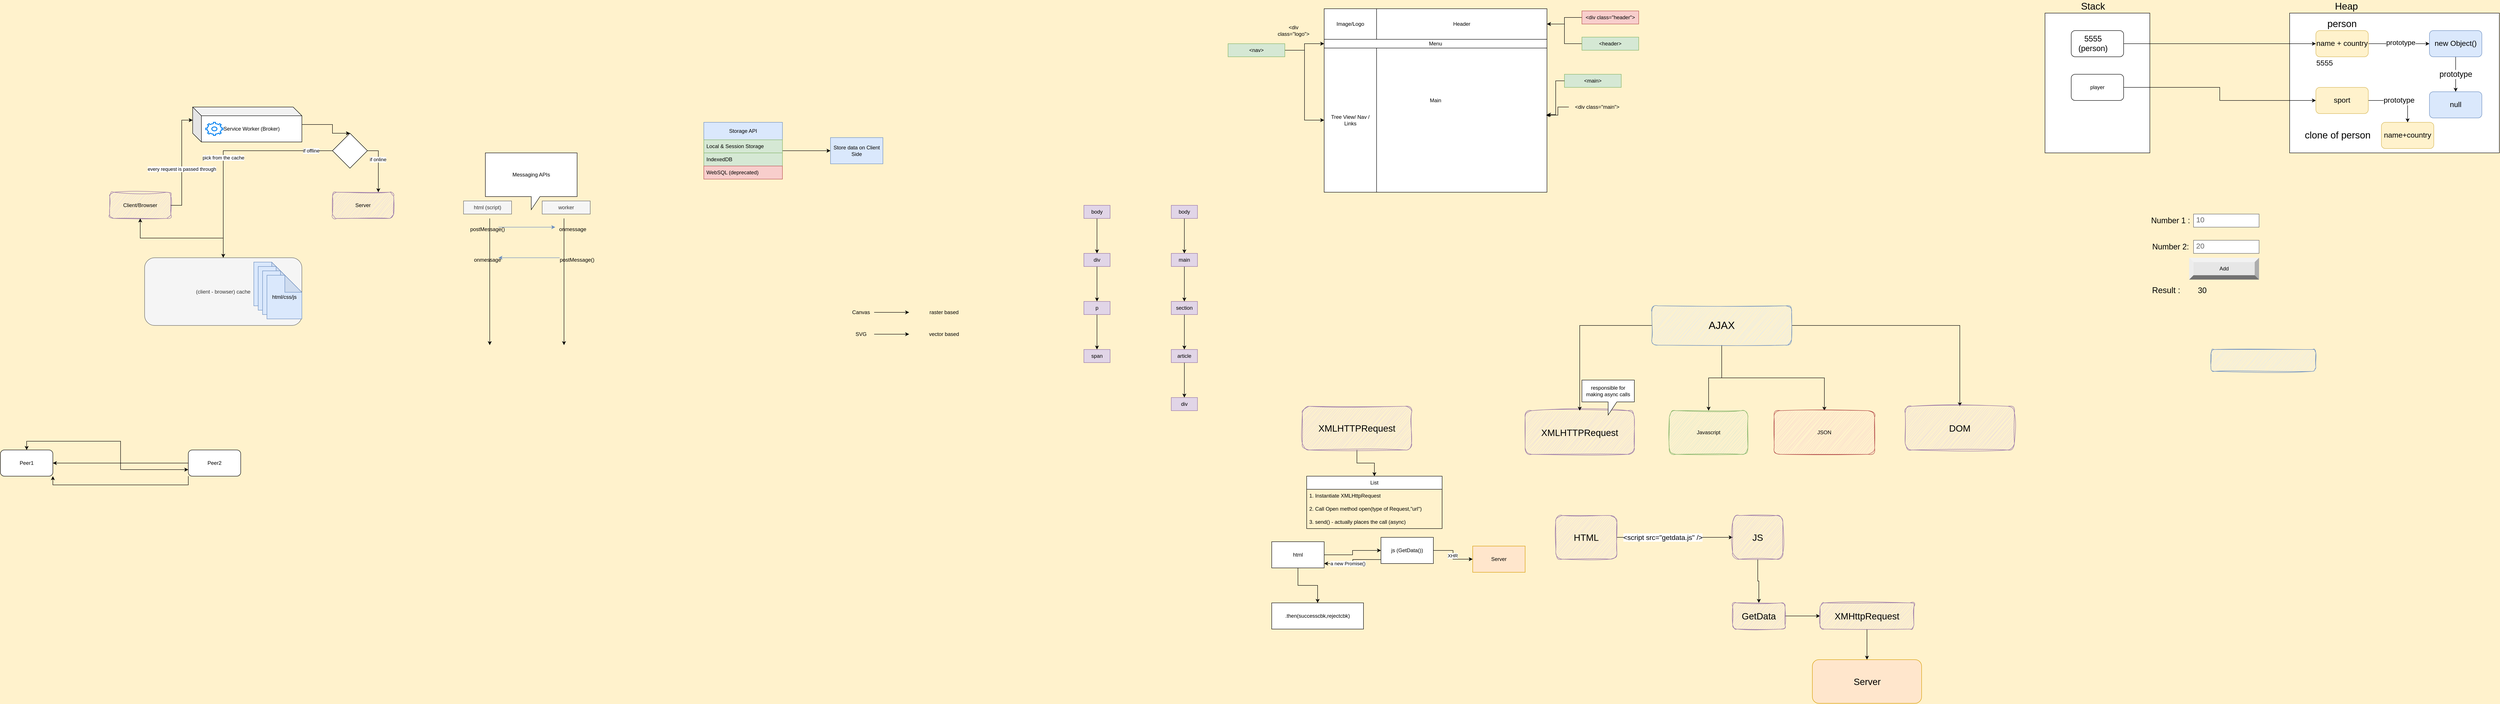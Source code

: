 <mxfile version="22.1.21" type="device">
  <diagram name="Page-1" id="FT2DKe5T_E51LZx3Picg">
    <mxGraphModel dx="5511" dy="515" grid="1" gridSize="10" guides="1" tooltips="1" connect="1" arrows="1" fold="1" page="0" pageScale="1" pageWidth="827" pageHeight="1169" background="#FFF2CC" math="0" shadow="0">
      <root>
        <mxCell id="0" />
        <mxCell id="1" parent="0" />
        <mxCell id="geG-HRbFNi2AKa4cicpo-1" value="" style="rounded=0;whiteSpace=wrap;html=1;" parent="1" vertex="1">
          <mxGeometry x="140" y="150" width="240" height="320" as="geometry" />
        </mxCell>
        <mxCell id="geG-HRbFNi2AKa4cicpo-2" value="Stack" style="text;html=1;strokeColor=none;fillColor=none;align=center;verticalAlign=middle;whiteSpace=wrap;rounded=0;fontSize=22;" parent="1" vertex="1">
          <mxGeometry x="220" y="120" width="60" height="30" as="geometry" />
        </mxCell>
        <mxCell id="geG-HRbFNi2AKa4cicpo-3" value="" style="rounded=0;whiteSpace=wrap;html=1;" parent="1" vertex="1">
          <mxGeometry x="700" y="150" width="480" height="320" as="geometry" />
        </mxCell>
        <mxCell id="geG-HRbFNi2AKa4cicpo-5" value="Heap" style="text;html=1;strokeColor=none;fillColor=none;align=center;verticalAlign=middle;whiteSpace=wrap;rounded=0;fontSize=22;" parent="1" vertex="1">
          <mxGeometry x="800" y="120" width="60" height="30" as="geometry" />
        </mxCell>
        <mxCell id="geG-HRbFNi2AKa4cicpo-8" value="" style="edgeStyle=orthogonalEdgeStyle;rounded=0;orthogonalLoop=1;jettySize=auto;html=1;" parent="1" source="geG-HRbFNi2AKa4cicpo-6" target="geG-HRbFNi2AKa4cicpo-7" edge="1">
          <mxGeometry relative="1" as="geometry" />
        </mxCell>
        <mxCell id="geG-HRbFNi2AKa4cicpo-6" value="" style="rounded=1;whiteSpace=wrap;html=1;" parent="1" vertex="1">
          <mxGeometry x="200" y="190" width="120" height="60" as="geometry" />
        </mxCell>
        <mxCell id="geG-HRbFNi2AKa4cicpo-14" value="" style="edgeStyle=orthogonalEdgeStyle;rounded=0;orthogonalLoop=1;jettySize=auto;html=1;" parent="1" source="geG-HRbFNi2AKa4cicpo-7" target="geG-HRbFNi2AKa4cicpo-13" edge="1">
          <mxGeometry relative="1" as="geometry" />
        </mxCell>
        <mxCell id="geG-HRbFNi2AKa4cicpo-15" value="prototype" style="edgeLabel;html=1;align=center;verticalAlign=middle;resizable=0;points=[];fontSize=16;" parent="geG-HRbFNi2AKa4cicpo-14" vertex="1" connectable="0">
          <mxGeometry x="0.06" y="3" relative="1" as="geometry">
            <mxPoint as="offset" />
          </mxGeometry>
        </mxCell>
        <mxCell id="geG-HRbFNi2AKa4cicpo-7" value="name + country" style="whiteSpace=wrap;html=1;rounded=1;fontSize=17;fillColor=#fff2cc;strokeColor=#d6b656;" parent="1" vertex="1">
          <mxGeometry x="760" y="190" width="120" height="60" as="geometry" />
        </mxCell>
        <mxCell id="geG-HRbFNi2AKa4cicpo-9" value="5555" style="text;html=1;strokeColor=none;fillColor=none;align=center;verticalAlign=middle;whiteSpace=wrap;rounded=0;fontSize=17;" parent="1" vertex="1">
          <mxGeometry x="750" y="250" width="60" height="30" as="geometry" />
        </mxCell>
        <mxCell id="geG-HRbFNi2AKa4cicpo-10" value="5555 (person)" style="text;html=1;strokeColor=none;fillColor=none;align=center;verticalAlign=middle;whiteSpace=wrap;rounded=0;fontSize=18;" parent="1" vertex="1">
          <mxGeometry x="220" y="205" width="60" height="30" as="geometry" />
        </mxCell>
        <mxCell id="geG-HRbFNi2AKa4cicpo-17" value="prototype" style="edgeStyle=orthogonalEdgeStyle;rounded=0;orthogonalLoop=1;jettySize=auto;html=1;fontSize=18;" parent="1" source="geG-HRbFNi2AKa4cicpo-13" target="geG-HRbFNi2AKa4cicpo-16" edge="1">
          <mxGeometry relative="1" as="geometry" />
        </mxCell>
        <mxCell id="geG-HRbFNi2AKa4cicpo-13" value="new Object()" style="whiteSpace=wrap;html=1;rounded=1;fontSize=17;fillColor=#dae8fc;strokeColor=#6c8ebf;" parent="1" vertex="1">
          <mxGeometry x="1020" y="190" width="120" height="60" as="geometry" />
        </mxCell>
        <mxCell id="geG-HRbFNi2AKa4cicpo-16" value="null" style="whiteSpace=wrap;html=1;fontSize=17;fillColor=#dae8fc;strokeColor=#6c8ebf;rounded=1;" parent="1" vertex="1">
          <mxGeometry x="1020" y="330" width="120" height="60" as="geometry" />
        </mxCell>
        <mxCell id="geG-HRbFNi2AKa4cicpo-22" style="edgeStyle=orthogonalEdgeStyle;rounded=0;orthogonalLoop=1;jettySize=auto;html=1;entryX=0;entryY=0.5;entryDx=0;entryDy=0;" parent="1" source="geG-HRbFNi2AKa4cicpo-18" target="geG-HRbFNi2AKa4cicpo-19" edge="1">
          <mxGeometry relative="1" as="geometry" />
        </mxCell>
        <mxCell id="geG-HRbFNi2AKa4cicpo-18" value="player" style="rounded=1;whiteSpace=wrap;html=1;" parent="1" vertex="1">
          <mxGeometry x="200" y="290" width="120" height="60" as="geometry" />
        </mxCell>
        <mxCell id="geG-HRbFNi2AKa4cicpo-24" value="" style="edgeStyle=orthogonalEdgeStyle;rounded=0;orthogonalLoop=1;jettySize=auto;html=1;" parent="1" source="geG-HRbFNi2AKa4cicpo-19" target="geG-HRbFNi2AKa4cicpo-23" edge="1">
          <mxGeometry relative="1" as="geometry" />
        </mxCell>
        <mxCell id="geG-HRbFNi2AKa4cicpo-25" value="prototype" style="edgeLabel;html=1;align=center;verticalAlign=middle;resizable=0;points=[];fontSize=17;" parent="geG-HRbFNi2AKa4cicpo-24" vertex="1" connectable="0">
          <mxGeometry x="-0.486" relative="1" as="geometry">
            <mxPoint x="34" as="offset" />
          </mxGeometry>
        </mxCell>
        <mxCell id="geG-HRbFNi2AKa4cicpo-19" value="sport" style="whiteSpace=wrap;html=1;rounded=1;fontSize=17;fillColor=#fff2cc;strokeColor=#d6b656;" parent="1" vertex="1">
          <mxGeometry x="760" y="320" width="120" height="60" as="geometry" />
        </mxCell>
        <mxCell id="geG-HRbFNi2AKa4cicpo-23" value="name+country" style="whiteSpace=wrap;html=1;rounded=1;fontSize=17;fillColor=#fff2cc;strokeColor=#d6b656;" parent="1" vertex="1">
          <mxGeometry x="910" y="400" width="120" height="60" as="geometry" />
        </mxCell>
        <mxCell id="geG-HRbFNi2AKa4cicpo-26" value="person" style="text;html=1;strokeColor=none;fillColor=none;align=center;verticalAlign=middle;whiteSpace=wrap;rounded=0;fontSize=22;" parent="1" vertex="1">
          <mxGeometry x="790" y="160" width="60" height="30" as="geometry" />
        </mxCell>
        <mxCell id="geG-HRbFNi2AKa4cicpo-27" value="clone of person" style="text;html=1;strokeColor=none;fillColor=none;align=center;verticalAlign=middle;whiteSpace=wrap;rounded=0;fontSize=22;" parent="1" vertex="1">
          <mxGeometry x="720" y="415" width="180" height="30" as="geometry" />
        </mxCell>
        <mxCell id="geG-HRbFNi2AKa4cicpo-28" value="10" style="strokeWidth=1;shadow=0;dashed=0;align=center;html=1;shape=mxgraph.mockup.text.textBox;fontColor=#666666;align=left;fontSize=17;spacingLeft=4;spacingTop=-3;whiteSpace=wrap;strokeColor=#666666;mainText=" parent="1" vertex="1">
          <mxGeometry x="480" y="610" width="150" height="30" as="geometry" />
        </mxCell>
        <mxCell id="geG-HRbFNi2AKa4cicpo-29" value="Number 1 :&amp;nbsp;" style="text;html=1;strokeColor=none;fillColor=none;align=center;verticalAlign=middle;whiteSpace=wrap;rounded=0;fontSize=18;" parent="1" vertex="1">
          <mxGeometry x="380" y="610" width="100" height="30" as="geometry" />
        </mxCell>
        <mxCell id="geG-HRbFNi2AKa4cicpo-30" value="20" style="strokeWidth=1;shadow=0;dashed=0;align=center;html=1;shape=mxgraph.mockup.text.textBox;fontColor=#666666;align=left;fontSize=17;spacingLeft=4;spacingTop=-3;whiteSpace=wrap;strokeColor=#666666;mainText=" parent="1" vertex="1">
          <mxGeometry x="480" y="670" width="150" height="30" as="geometry" />
        </mxCell>
        <mxCell id="geG-HRbFNi2AKa4cicpo-31" value="Number 2:&amp;nbsp;" style="text;html=1;strokeColor=none;fillColor=none;align=center;verticalAlign=middle;whiteSpace=wrap;rounded=0;fontSize=18;" parent="1" vertex="1">
          <mxGeometry x="380" y="670" width="100" height="30" as="geometry" />
        </mxCell>
        <mxCell id="geG-HRbFNi2AKa4cicpo-32" value="Result :&amp;nbsp;" style="text;html=1;strokeColor=none;fillColor=none;align=center;verticalAlign=middle;whiteSpace=wrap;rounded=0;fontSize=19;" parent="1" vertex="1">
          <mxGeometry x="360" y="770" width="120" height="30" as="geometry" />
        </mxCell>
        <mxCell id="geG-HRbFNi2AKa4cicpo-33" value="Add" style="labelPosition=center;verticalLabelPosition=middle;align=center;html=1;shape=mxgraph.basic.shaded_button;dx=10;fillColor=#E6E6E6;strokeColor=none;whiteSpace=wrap;" parent="1" vertex="1">
          <mxGeometry x="470" y="710" width="160" height="50" as="geometry" />
        </mxCell>
        <mxCell id="geG-HRbFNi2AKa4cicpo-34" value="30" style="text;html=1;strokeColor=none;fillColor=none;align=center;verticalAlign=middle;whiteSpace=wrap;rounded=0;fontSize=18;" parent="1" vertex="1">
          <mxGeometry x="470" y="770" width="60" height="30" as="geometry" />
        </mxCell>
        <mxCell id="eKVK3JCVfYValQsUJ80_-1" value="" style="rounded=1;whiteSpace=wrap;html=1;fillColor=#dae8fc;strokeColor=#6c8ebf;sketch=1;curveFitting=1;jiggle=2;" parent="1" vertex="1">
          <mxGeometry x="520" y="920" width="240" height="50" as="geometry" />
        </mxCell>
        <mxCell id="eKVK3JCVfYValQsUJ80_-2" value="XMLHTTPRequest" style="rounded=1;whiteSpace=wrap;html=1;fillColor=#e1d5e7;strokeColor=#9673a6;sketch=1;curveFitting=1;jiggle=2;fontSize=21;" parent="1" vertex="1">
          <mxGeometry x="-1050" y="1060" width="250" height="100" as="geometry" />
        </mxCell>
        <mxCell id="eKVK3JCVfYValQsUJ80_-7" style="edgeStyle=orthogonalEdgeStyle;rounded=0;orthogonalLoop=1;jettySize=auto;html=1;entryX=0.5;entryY=0;entryDx=0;entryDy=0;" parent="1" source="eKVK3JCVfYValQsUJ80_-3" target="eKVK3JCVfYValQsUJ80_-2" edge="1">
          <mxGeometry relative="1" as="geometry" />
        </mxCell>
        <mxCell id="eKVK3JCVfYValQsUJ80_-9" style="edgeStyle=orthogonalEdgeStyle;rounded=0;orthogonalLoop=1;jettySize=auto;html=1;" parent="1" source="eKVK3JCVfYValQsUJ80_-3" target="eKVK3JCVfYValQsUJ80_-4" edge="1">
          <mxGeometry relative="1" as="geometry" />
        </mxCell>
        <mxCell id="eKVK3JCVfYValQsUJ80_-10" style="edgeStyle=orthogonalEdgeStyle;rounded=0;orthogonalLoop=1;jettySize=auto;html=1;" parent="1" source="eKVK3JCVfYValQsUJ80_-3" target="eKVK3JCVfYValQsUJ80_-5" edge="1">
          <mxGeometry relative="1" as="geometry" />
        </mxCell>
        <mxCell id="eKVK3JCVfYValQsUJ80_-12" style="edgeStyle=orthogonalEdgeStyle;rounded=0;orthogonalLoop=1;jettySize=auto;html=1;entryX=0.5;entryY=0;entryDx=0;entryDy=0;" parent="1" source="eKVK3JCVfYValQsUJ80_-3" target="eKVK3JCVfYValQsUJ80_-11" edge="1">
          <mxGeometry relative="1" as="geometry" />
        </mxCell>
        <mxCell id="eKVK3JCVfYValQsUJ80_-3" value="AJAX" style="rounded=1;whiteSpace=wrap;html=1;fillColor=#dae8fc;strokeColor=#6c8ebf;sketch=1;curveFitting=1;jiggle=2;fontSize=24;" parent="1" vertex="1">
          <mxGeometry x="-760" y="820" width="320" height="90" as="geometry" />
        </mxCell>
        <mxCell id="eKVK3JCVfYValQsUJ80_-4" value="Javascript" style="rounded=1;whiteSpace=wrap;html=1;fillColor=#d5e8d4;strokeColor=#82b366;sketch=1;curveFitting=1;jiggle=2;" parent="1" vertex="1">
          <mxGeometry x="-720" y="1060" width="180" height="100" as="geometry" />
        </mxCell>
        <mxCell id="eKVK3JCVfYValQsUJ80_-5" value="JSON" style="rounded=1;whiteSpace=wrap;html=1;fillColor=#f8cecc;strokeColor=#b85450;sketch=1;curveFitting=1;jiggle=2;" parent="1" vertex="1">
          <mxGeometry x="-480" y="1060" width="230" height="100" as="geometry" />
        </mxCell>
        <mxCell id="eKVK3JCVfYValQsUJ80_-8" value="responsible for making async calls" style="shape=callout;whiteSpace=wrap;html=1;perimeter=calloutPerimeter;" parent="1" vertex="1">
          <mxGeometry x="-920" y="990" width="120" height="80" as="geometry" />
        </mxCell>
        <mxCell id="eKVK3JCVfYValQsUJ80_-11" value="DOM" style="rounded=1;whiteSpace=wrap;html=1;fillColor=#e1d5e7;strokeColor=#9673a6;sketch=1;curveFitting=1;jiggle=2;fontSize=21;" parent="1" vertex="1">
          <mxGeometry x="-180" y="1050" width="250" height="100" as="geometry" />
        </mxCell>
        <mxCell id="eKVK3JCVfYValQsUJ80_-21" style="edgeStyle=orthogonalEdgeStyle;rounded=0;orthogonalLoop=1;jettySize=auto;html=1;" parent="1" source="eKVK3JCVfYValQsUJ80_-13" target="eKVK3JCVfYValQsUJ80_-14" edge="1">
          <mxGeometry relative="1" as="geometry" />
        </mxCell>
        <mxCell id="eKVK3JCVfYValQsUJ80_-22" value="&amp;lt;script src=&quot;getdata.js&quot; /&amp;gt;" style="edgeLabel;html=1;align=center;verticalAlign=middle;resizable=0;points=[];fontSize=16;" parent="eKVK3JCVfYValQsUJ80_-21" vertex="1" connectable="0">
          <mxGeometry x="-0.21" relative="1" as="geometry">
            <mxPoint as="offset" />
          </mxGeometry>
        </mxCell>
        <mxCell id="eKVK3JCVfYValQsUJ80_-13" value="HTML" style="rounded=1;whiteSpace=wrap;html=1;fillColor=#e1d5e7;strokeColor=#9673a6;sketch=1;curveFitting=1;jiggle=2;fontSize=21;" parent="1" vertex="1">
          <mxGeometry x="-980" y="1300" width="140" height="100" as="geometry" />
        </mxCell>
        <mxCell id="eKVK3JCVfYValQsUJ80_-16" value="" style="edgeStyle=orthogonalEdgeStyle;rounded=0;orthogonalLoop=1;jettySize=auto;html=1;" parent="1" source="eKVK3JCVfYValQsUJ80_-14" target="eKVK3JCVfYValQsUJ80_-15" edge="1">
          <mxGeometry relative="1" as="geometry" />
        </mxCell>
        <mxCell id="eKVK3JCVfYValQsUJ80_-14" value="JS" style="rounded=1;whiteSpace=wrap;html=1;fillColor=#e1d5e7;strokeColor=#9673a6;sketch=1;curveFitting=1;jiggle=2;fontSize=21;" parent="1" vertex="1">
          <mxGeometry x="-575" y="1300" width="115" height="100" as="geometry" />
        </mxCell>
        <mxCell id="eKVK3JCVfYValQsUJ80_-18" value="" style="edgeStyle=orthogonalEdgeStyle;rounded=0;orthogonalLoop=1;jettySize=auto;html=1;" parent="1" source="eKVK3JCVfYValQsUJ80_-15" target="eKVK3JCVfYValQsUJ80_-17" edge="1">
          <mxGeometry relative="1" as="geometry" />
        </mxCell>
        <mxCell id="eKVK3JCVfYValQsUJ80_-15" value="GetData" style="whiteSpace=wrap;html=1;fontSize=21;fillColor=#e1d5e7;strokeColor=#9673a6;rounded=1;sketch=1;curveFitting=1;jiggle=2;" parent="1" vertex="1">
          <mxGeometry x="-575" y="1500" width="120" height="60" as="geometry" />
        </mxCell>
        <mxCell id="eKVK3JCVfYValQsUJ80_-23" style="edgeStyle=orthogonalEdgeStyle;rounded=0;orthogonalLoop=1;jettySize=auto;html=1;entryX=0.5;entryY=0;entryDx=0;entryDy=0;" parent="1" source="eKVK3JCVfYValQsUJ80_-17" target="eKVK3JCVfYValQsUJ80_-19" edge="1">
          <mxGeometry relative="1" as="geometry" />
        </mxCell>
        <mxCell id="eKVK3JCVfYValQsUJ80_-17" value="XMHttpRequest" style="whiteSpace=wrap;html=1;fontSize=21;fillColor=#e1d5e7;strokeColor=#9673a6;rounded=1;sketch=1;curveFitting=1;jiggle=2;" parent="1" vertex="1">
          <mxGeometry x="-375" y="1500" width="215" height="60" as="geometry" />
        </mxCell>
        <mxCell id="eKVK3JCVfYValQsUJ80_-19" value="Server" style="rounded=1;whiteSpace=wrap;html=1;fillColor=#ffe6cc;strokeColor=#d79b00;fontSize=21;" parent="1" vertex="1">
          <mxGeometry x="-392.5" y="1630" width="250" height="100" as="geometry" />
        </mxCell>
        <mxCell id="eKVK3JCVfYValQsUJ80_-29" style="edgeStyle=orthogonalEdgeStyle;rounded=0;orthogonalLoop=1;jettySize=auto;html=1;entryX=0.5;entryY=0;entryDx=0;entryDy=0;" parent="1" source="eKVK3JCVfYValQsUJ80_-24" target="eKVK3JCVfYValQsUJ80_-25" edge="1">
          <mxGeometry relative="1" as="geometry" />
        </mxCell>
        <mxCell id="eKVK3JCVfYValQsUJ80_-24" value="XMLHTTPRequest" style="rounded=1;whiteSpace=wrap;html=1;fillColor=#e1d5e7;strokeColor=#9673a6;sketch=1;curveFitting=1;jiggle=2;fontSize=21;" parent="1" vertex="1">
          <mxGeometry x="-1560" y="1050" width="250" height="100" as="geometry" />
        </mxCell>
        <mxCell id="eKVK3JCVfYValQsUJ80_-25" value="List" style="swimlane;fontStyle=0;childLayout=stackLayout;horizontal=1;startSize=30;horizontalStack=0;resizeParent=1;resizeParentMax=0;resizeLast=0;collapsible=1;marginBottom=0;whiteSpace=wrap;html=1;" parent="1" vertex="1">
          <mxGeometry x="-1550" y="1210" width="310" height="120" as="geometry" />
        </mxCell>
        <mxCell id="eKVK3JCVfYValQsUJ80_-26" value="1. Instantiate XMLHttpRequest" style="text;strokeColor=none;fillColor=none;align=left;verticalAlign=middle;spacingLeft=4;spacingRight=4;overflow=hidden;points=[[0,0.5],[1,0.5]];portConstraint=eastwest;rotatable=0;whiteSpace=wrap;html=1;" parent="eKVK3JCVfYValQsUJ80_-25" vertex="1">
          <mxGeometry y="30" width="310" height="30" as="geometry" />
        </mxCell>
        <mxCell id="eKVK3JCVfYValQsUJ80_-27" value="2. Call Open method open(type of Request,&quot;url&quot;)" style="text;strokeColor=none;fillColor=none;align=left;verticalAlign=middle;spacingLeft=4;spacingRight=4;overflow=hidden;points=[[0,0.5],[1,0.5]];portConstraint=eastwest;rotatable=0;whiteSpace=wrap;html=1;" parent="eKVK3JCVfYValQsUJ80_-25" vertex="1">
          <mxGeometry y="60" width="310" height="30" as="geometry" />
        </mxCell>
        <mxCell id="eKVK3JCVfYValQsUJ80_-28" value="3. send() - actually places the call (async)" style="text;strokeColor=none;fillColor=none;align=left;verticalAlign=middle;spacingLeft=4;spacingRight=4;overflow=hidden;points=[[0,0.5],[1,0.5]];portConstraint=eastwest;rotatable=0;whiteSpace=wrap;html=1;" parent="eKVK3JCVfYValQsUJ80_-25" vertex="1">
          <mxGeometry y="90" width="310" height="30" as="geometry" />
        </mxCell>
        <mxCell id="eKVK3JCVfYValQsUJ80_-32" style="edgeStyle=orthogonalEdgeStyle;rounded=0;orthogonalLoop=1;jettySize=auto;html=1;" parent="1" source="eKVK3JCVfYValQsUJ80_-30" target="eKVK3JCVfYValQsUJ80_-31" edge="1">
          <mxGeometry relative="1" as="geometry" />
        </mxCell>
        <mxCell id="eKVK3JCVfYValQsUJ80_-36" value="" style="edgeStyle=orthogonalEdgeStyle;rounded=0;orthogonalLoop=1;jettySize=auto;html=1;" parent="1" source="eKVK3JCVfYValQsUJ80_-30" target="eKVK3JCVfYValQsUJ80_-35" edge="1">
          <mxGeometry relative="1" as="geometry" />
        </mxCell>
        <mxCell id="eKVK3JCVfYValQsUJ80_-30" value="html" style="rounded=0;whiteSpace=wrap;html=1;" parent="1" vertex="1">
          <mxGeometry x="-1630" y="1360" width="120" height="60" as="geometry" />
        </mxCell>
        <mxCell id="eKVK3JCVfYValQsUJ80_-33" style="edgeStyle=orthogonalEdgeStyle;rounded=0;orthogonalLoop=1;jettySize=auto;html=1;exitX=-0.001;exitY=0.847;exitDx=0;exitDy=0;exitPerimeter=0;" parent="1" source="eKVK3JCVfYValQsUJ80_-31" edge="1">
          <mxGeometry relative="1" as="geometry">
            <mxPoint x="-1430" y="1410" as="sourcePoint" />
            <mxPoint x="-1510" y="1410" as="targetPoint" />
          </mxGeometry>
        </mxCell>
        <mxCell id="eKVK3JCVfYValQsUJ80_-34" value="a new Promise()" style="edgeLabel;html=1;align=center;verticalAlign=middle;resizable=0;points=[];" parent="eKVK3JCVfYValQsUJ80_-33" vertex="1" connectable="0">
          <mxGeometry x="0.228" y="-1" relative="1" as="geometry">
            <mxPoint as="offset" />
          </mxGeometry>
        </mxCell>
        <mxCell id="eKVK3JCVfYValQsUJ80_-38" value="" style="edgeStyle=orthogonalEdgeStyle;rounded=0;orthogonalLoop=1;jettySize=auto;html=1;" parent="1" source="eKVK3JCVfYValQsUJ80_-31" target="eKVK3JCVfYValQsUJ80_-37" edge="1">
          <mxGeometry relative="1" as="geometry" />
        </mxCell>
        <mxCell id="eKVK3JCVfYValQsUJ80_-39" value="XHR" style="edgeLabel;html=1;align=center;verticalAlign=middle;resizable=0;points=[];" parent="eKVK3JCVfYValQsUJ80_-38" vertex="1" connectable="0">
          <mxGeometry x="0.034" y="-1" relative="1" as="geometry">
            <mxPoint as="offset" />
          </mxGeometry>
        </mxCell>
        <mxCell id="eKVK3JCVfYValQsUJ80_-31" value="js (GetData())" style="rounded=0;whiteSpace=wrap;html=1;" parent="1" vertex="1">
          <mxGeometry x="-1380" y="1350" width="120" height="60" as="geometry" />
        </mxCell>
        <mxCell id="eKVK3JCVfYValQsUJ80_-35" value=".then(successcbk,rejectcbk)" style="whiteSpace=wrap;html=1;rounded=0;" parent="1" vertex="1">
          <mxGeometry x="-1630" y="1500" width="210" height="60" as="geometry" />
        </mxCell>
        <mxCell id="eKVK3JCVfYValQsUJ80_-37" value="Server" style="whiteSpace=wrap;html=1;rounded=0;fillColor=#ffe6cc;strokeColor=#d79b00;" parent="1" vertex="1">
          <mxGeometry x="-1170" y="1370" width="120" height="60" as="geometry" />
        </mxCell>
        <mxCell id="Aswyc6FC6iQR8EicNcFj-1" value="Main" style="rounded=0;whiteSpace=wrap;html=1;" vertex="1" parent="1">
          <mxGeometry x="-1510" y="140" width="510" height="420" as="geometry" />
        </mxCell>
        <mxCell id="Aswyc6FC6iQR8EicNcFj-2" value="Image/Logo" style="rounded=0;whiteSpace=wrap;html=1;" vertex="1" parent="1">
          <mxGeometry x="-1510" y="140" width="120" height="70" as="geometry" />
        </mxCell>
        <mxCell id="Aswyc6FC6iQR8EicNcFj-3" value="Header" style="rounded=0;whiteSpace=wrap;html=1;" vertex="1" parent="1">
          <mxGeometry x="-1390" y="140" width="390" height="70" as="geometry" />
        </mxCell>
        <mxCell id="Aswyc6FC6iQR8EicNcFj-4" value="Menu" style="rounded=0;whiteSpace=wrap;html=1;" vertex="1" parent="1">
          <mxGeometry x="-1510" y="210" width="510" height="20" as="geometry" />
        </mxCell>
        <mxCell id="Aswyc6FC6iQR8EicNcFj-5" value="Tree View/ Nav / Links" style="rounded=0;whiteSpace=wrap;html=1;" vertex="1" parent="1">
          <mxGeometry x="-1510" y="230" width="120" height="330" as="geometry" />
        </mxCell>
        <mxCell id="Aswyc6FC6iQR8EicNcFj-6" value="&amp;lt;div class=&quot;logo&quot;&amp;gt;" style="text;html=1;strokeColor=none;fillColor=none;align=center;verticalAlign=middle;whiteSpace=wrap;rounded=0;" vertex="1" parent="1">
          <mxGeometry x="-1610" y="175" width="60" height="30" as="geometry" />
        </mxCell>
        <mxCell id="Aswyc6FC6iQR8EicNcFj-8" style="edgeStyle=orthogonalEdgeStyle;rounded=0;orthogonalLoop=1;jettySize=auto;html=1;entryX=1;entryY=0.5;entryDx=0;entryDy=0;" edge="1" parent="1" source="Aswyc6FC6iQR8EicNcFj-7" target="Aswyc6FC6iQR8EicNcFj-3">
          <mxGeometry relative="1" as="geometry" />
        </mxCell>
        <mxCell id="Aswyc6FC6iQR8EicNcFj-7" value="&amp;lt;div class=&quot;header&quot;&amp;gt;" style="text;html=1;strokeColor=#b85450;fillColor=#f8cecc;align=center;verticalAlign=middle;whiteSpace=wrap;rounded=0;" vertex="1" parent="1">
          <mxGeometry x="-920" y="145" width="130" height="30" as="geometry" />
        </mxCell>
        <mxCell id="Aswyc6FC6iQR8EicNcFj-9" value="&amp;lt;div class=&quot;main&quot;&amp;gt;" style="text;html=1;strokeColor=none;fillColor=none;align=center;verticalAlign=middle;whiteSpace=wrap;rounded=0;" vertex="1" parent="1">
          <mxGeometry x="-950" y="350" width="130" height="30" as="geometry" />
        </mxCell>
        <mxCell id="Aswyc6FC6iQR8EicNcFj-10" style="edgeStyle=orthogonalEdgeStyle;rounded=0;orthogonalLoop=1;jettySize=auto;html=1;entryX=0.996;entryY=0.58;entryDx=0;entryDy=0;entryPerimeter=0;" edge="1" parent="1" source="Aswyc6FC6iQR8EicNcFj-9" target="Aswyc6FC6iQR8EicNcFj-1">
          <mxGeometry relative="1" as="geometry" />
        </mxCell>
        <mxCell id="Aswyc6FC6iQR8EicNcFj-12" style="edgeStyle=orthogonalEdgeStyle;rounded=0;orthogonalLoop=1;jettySize=auto;html=1;entryX=1;entryY=0.5;entryDx=0;entryDy=0;" edge="1" parent="1" source="Aswyc6FC6iQR8EicNcFj-11" target="Aswyc6FC6iQR8EicNcFj-3">
          <mxGeometry relative="1" as="geometry" />
        </mxCell>
        <mxCell id="Aswyc6FC6iQR8EicNcFj-11" value="&amp;lt;header&amp;gt;" style="text;html=1;strokeColor=#82b366;fillColor=#d5e8d4;align=center;verticalAlign=middle;whiteSpace=wrap;rounded=0;" vertex="1" parent="1">
          <mxGeometry x="-920" y="205" width="130" height="30" as="geometry" />
        </mxCell>
        <mxCell id="Aswyc6FC6iQR8EicNcFj-13" value="&amp;lt;main&amp;gt;" style="text;html=1;strokeColor=#82b366;fillColor=#d5e8d4;align=center;verticalAlign=middle;whiteSpace=wrap;rounded=0;" vertex="1" parent="1">
          <mxGeometry x="-960" y="290" width="130" height="30" as="geometry" />
        </mxCell>
        <mxCell id="Aswyc6FC6iQR8EicNcFj-14" style="edgeStyle=orthogonalEdgeStyle;rounded=0;orthogonalLoop=1;jettySize=auto;html=1;entryX=1;entryY=0.577;entryDx=0;entryDy=0;entryPerimeter=0;" edge="1" parent="1" source="Aswyc6FC6iQR8EicNcFj-13" target="Aswyc6FC6iQR8EicNcFj-1">
          <mxGeometry relative="1" as="geometry" />
        </mxCell>
        <mxCell id="Aswyc6FC6iQR8EicNcFj-16" style="edgeStyle=orthogonalEdgeStyle;rounded=0;orthogonalLoop=1;jettySize=auto;html=1;entryX=0;entryY=0.5;entryDx=0;entryDy=0;" edge="1" parent="1" source="Aswyc6FC6iQR8EicNcFj-15" target="Aswyc6FC6iQR8EicNcFj-4">
          <mxGeometry relative="1" as="geometry" />
        </mxCell>
        <mxCell id="Aswyc6FC6iQR8EicNcFj-17" style="edgeStyle=orthogonalEdgeStyle;rounded=0;orthogonalLoop=1;jettySize=auto;html=1;" edge="1" parent="1" source="Aswyc6FC6iQR8EicNcFj-15" target="Aswyc6FC6iQR8EicNcFj-5">
          <mxGeometry relative="1" as="geometry" />
        </mxCell>
        <mxCell id="Aswyc6FC6iQR8EicNcFj-15" value="&amp;lt;nav&amp;gt;" style="text;html=1;strokeColor=#82b366;fillColor=#d5e8d4;align=center;verticalAlign=middle;whiteSpace=wrap;rounded=0;" vertex="1" parent="1">
          <mxGeometry x="-1730" y="220" width="130" height="30" as="geometry" />
        </mxCell>
        <mxCell id="Aswyc6FC6iQR8EicNcFj-20" value="" style="edgeStyle=orthogonalEdgeStyle;rounded=0;orthogonalLoop=1;jettySize=auto;html=1;" edge="1" parent="1" source="Aswyc6FC6iQR8EicNcFj-18" target="Aswyc6FC6iQR8EicNcFj-19">
          <mxGeometry relative="1" as="geometry" />
        </mxCell>
        <mxCell id="Aswyc6FC6iQR8EicNcFj-18" value="body" style="text;html=1;strokeColor=#9673a6;fillColor=#e1d5e7;align=center;verticalAlign=middle;whiteSpace=wrap;rounded=0;" vertex="1" parent="1">
          <mxGeometry x="-2060" y="590" width="60" height="30" as="geometry" />
        </mxCell>
        <mxCell id="Aswyc6FC6iQR8EicNcFj-24" value="" style="edgeStyle=orthogonalEdgeStyle;rounded=0;orthogonalLoop=1;jettySize=auto;html=1;" edge="1" parent="1" source="Aswyc6FC6iQR8EicNcFj-19" target="Aswyc6FC6iQR8EicNcFj-23">
          <mxGeometry relative="1" as="geometry" />
        </mxCell>
        <mxCell id="Aswyc6FC6iQR8EicNcFj-19" value="div" style="text;html=1;strokeColor=#9673a6;fillColor=#e1d5e7;align=center;verticalAlign=middle;whiteSpace=wrap;rounded=0;" vertex="1" parent="1">
          <mxGeometry x="-2060" y="700" width="60" height="30" as="geometry" />
        </mxCell>
        <mxCell id="Aswyc6FC6iQR8EicNcFj-26" value="" style="edgeStyle=orthogonalEdgeStyle;rounded=0;orthogonalLoop=1;jettySize=auto;html=1;" edge="1" parent="1" source="Aswyc6FC6iQR8EicNcFj-23" target="Aswyc6FC6iQR8EicNcFj-25">
          <mxGeometry relative="1" as="geometry" />
        </mxCell>
        <mxCell id="Aswyc6FC6iQR8EicNcFj-23" value="p" style="text;html=1;strokeColor=#9673a6;fillColor=#e1d5e7;align=center;verticalAlign=middle;whiteSpace=wrap;rounded=0;" vertex="1" parent="1">
          <mxGeometry x="-2060" y="810" width="60" height="30" as="geometry" />
        </mxCell>
        <mxCell id="Aswyc6FC6iQR8EicNcFj-25" value="span" style="text;html=1;strokeColor=#9673a6;fillColor=#e1d5e7;align=center;verticalAlign=middle;whiteSpace=wrap;rounded=0;" vertex="1" parent="1">
          <mxGeometry x="-2060" y="920" width="60" height="30" as="geometry" />
        </mxCell>
        <mxCell id="Aswyc6FC6iQR8EicNcFj-29" value="" style="edgeStyle=orthogonalEdgeStyle;rounded=0;orthogonalLoop=1;jettySize=auto;html=1;" edge="1" parent="1" source="Aswyc6FC6iQR8EicNcFj-27" target="Aswyc6FC6iQR8EicNcFj-28">
          <mxGeometry relative="1" as="geometry" />
        </mxCell>
        <mxCell id="Aswyc6FC6iQR8EicNcFj-27" value="body" style="text;html=1;strokeColor=#9673a6;fillColor=#e1d5e7;align=center;verticalAlign=middle;whiteSpace=wrap;rounded=0;" vertex="1" parent="1">
          <mxGeometry x="-1860" y="590" width="60" height="30" as="geometry" />
        </mxCell>
        <mxCell id="Aswyc6FC6iQR8EicNcFj-31" value="" style="edgeStyle=orthogonalEdgeStyle;rounded=0;orthogonalLoop=1;jettySize=auto;html=1;" edge="1" parent="1" source="Aswyc6FC6iQR8EicNcFj-28" target="Aswyc6FC6iQR8EicNcFj-30">
          <mxGeometry relative="1" as="geometry" />
        </mxCell>
        <mxCell id="Aswyc6FC6iQR8EicNcFj-28" value="main" style="text;html=1;strokeColor=#9673a6;fillColor=#e1d5e7;align=center;verticalAlign=middle;whiteSpace=wrap;rounded=0;" vertex="1" parent="1">
          <mxGeometry x="-1860" y="700" width="60" height="30" as="geometry" />
        </mxCell>
        <mxCell id="Aswyc6FC6iQR8EicNcFj-33" value="" style="edgeStyle=orthogonalEdgeStyle;rounded=0;orthogonalLoop=1;jettySize=auto;html=1;" edge="1" parent="1" source="Aswyc6FC6iQR8EicNcFj-30" target="Aswyc6FC6iQR8EicNcFj-32">
          <mxGeometry relative="1" as="geometry" />
        </mxCell>
        <mxCell id="Aswyc6FC6iQR8EicNcFj-30" value="section" style="text;html=1;strokeColor=#9673a6;fillColor=#e1d5e7;align=center;verticalAlign=middle;whiteSpace=wrap;rounded=0;" vertex="1" parent="1">
          <mxGeometry x="-1860" y="810" width="60" height="30" as="geometry" />
        </mxCell>
        <mxCell id="Aswyc6FC6iQR8EicNcFj-35" value="" style="edgeStyle=orthogonalEdgeStyle;rounded=0;orthogonalLoop=1;jettySize=auto;html=1;" edge="1" parent="1" source="Aswyc6FC6iQR8EicNcFj-32" target="Aswyc6FC6iQR8EicNcFj-34">
          <mxGeometry relative="1" as="geometry" />
        </mxCell>
        <mxCell id="Aswyc6FC6iQR8EicNcFj-32" value="article" style="text;html=1;strokeColor=#9673a6;fillColor=#e1d5e7;align=center;verticalAlign=middle;whiteSpace=wrap;rounded=0;" vertex="1" parent="1">
          <mxGeometry x="-1860" y="920" width="60" height="30" as="geometry" />
        </mxCell>
        <mxCell id="Aswyc6FC6iQR8EicNcFj-34" value="div" style="text;html=1;strokeColor=#9673a6;fillColor=#e1d5e7;align=center;verticalAlign=middle;whiteSpace=wrap;rounded=0;" vertex="1" parent="1">
          <mxGeometry x="-1860" y="1030" width="60" height="30" as="geometry" />
        </mxCell>
        <mxCell id="Aswyc6FC6iQR8EicNcFj-38" value="" style="edgeStyle=orthogonalEdgeStyle;rounded=0;orthogonalLoop=1;jettySize=auto;html=1;" edge="1" parent="1" source="Aswyc6FC6iQR8EicNcFj-36" target="Aswyc6FC6iQR8EicNcFj-37">
          <mxGeometry relative="1" as="geometry" />
        </mxCell>
        <mxCell id="Aswyc6FC6iQR8EicNcFj-36" value="Canvas" style="text;html=1;strokeColor=none;fillColor=none;align=center;verticalAlign=middle;whiteSpace=wrap;rounded=0;" vertex="1" parent="1">
          <mxGeometry x="-2600" y="820" width="60" height="30" as="geometry" />
        </mxCell>
        <mxCell id="Aswyc6FC6iQR8EicNcFj-37" value="raster based" style="text;html=1;strokeColor=none;fillColor=none;align=center;verticalAlign=middle;whiteSpace=wrap;rounded=0;" vertex="1" parent="1">
          <mxGeometry x="-2460" y="820" width="160" height="30" as="geometry" />
        </mxCell>
        <mxCell id="Aswyc6FC6iQR8EicNcFj-42" style="edgeStyle=orthogonalEdgeStyle;rounded=0;orthogonalLoop=1;jettySize=auto;html=1;" edge="1" parent="1" source="Aswyc6FC6iQR8EicNcFj-39" target="Aswyc6FC6iQR8EicNcFj-41">
          <mxGeometry relative="1" as="geometry" />
        </mxCell>
        <mxCell id="Aswyc6FC6iQR8EicNcFj-39" value="SVG" style="text;html=1;strokeColor=none;fillColor=none;align=center;verticalAlign=middle;whiteSpace=wrap;rounded=0;" vertex="1" parent="1">
          <mxGeometry x="-2600" y="870" width="60" height="30" as="geometry" />
        </mxCell>
        <mxCell id="Aswyc6FC6iQR8EicNcFj-41" value="vector based" style="text;html=1;strokeColor=none;fillColor=none;align=center;verticalAlign=middle;whiteSpace=wrap;rounded=0;" vertex="1" parent="1">
          <mxGeometry x="-2460" y="870" width="160" height="30" as="geometry" />
        </mxCell>
        <mxCell id="Aswyc6FC6iQR8EicNcFj-50" value="" style="edgeStyle=orthogonalEdgeStyle;rounded=0;orthogonalLoop=1;jettySize=auto;html=1;" edge="1" parent="1" source="Aswyc6FC6iQR8EicNcFj-44" target="Aswyc6FC6iQR8EicNcFj-49">
          <mxGeometry relative="1" as="geometry" />
        </mxCell>
        <mxCell id="Aswyc6FC6iQR8EicNcFj-44" value="Storage API" style="swimlane;fontStyle=0;childLayout=stackLayout;horizontal=1;startSize=40;horizontalStack=0;resizeParent=1;resizeParentMax=0;resizeLast=0;collapsible=1;marginBottom=0;whiteSpace=wrap;html=1;fillColor=#dae8fc;strokeColor=#6c8ebf;" vertex="1" parent="1">
          <mxGeometry x="-2930" y="400" width="180" height="130" as="geometry" />
        </mxCell>
        <mxCell id="Aswyc6FC6iQR8EicNcFj-45" value="Local &amp;amp; Session Storage" style="text;strokeColor=#82b366;fillColor=#d5e8d4;align=left;verticalAlign=middle;spacingLeft=4;spacingRight=4;overflow=hidden;points=[[0,0.5],[1,0.5]];portConstraint=eastwest;rotatable=0;whiteSpace=wrap;html=1;" vertex="1" parent="Aswyc6FC6iQR8EicNcFj-44">
          <mxGeometry y="40" width="180" height="30" as="geometry" />
        </mxCell>
        <mxCell id="Aswyc6FC6iQR8EicNcFj-46" value="IndexedDB" style="text;strokeColor=#82b366;fillColor=#d5e8d4;align=left;verticalAlign=middle;spacingLeft=4;spacingRight=4;overflow=hidden;points=[[0,0.5],[1,0.5]];portConstraint=eastwest;rotatable=0;whiteSpace=wrap;html=1;" vertex="1" parent="Aswyc6FC6iQR8EicNcFj-44">
          <mxGeometry y="70" width="180" height="30" as="geometry" />
        </mxCell>
        <mxCell id="Aswyc6FC6iQR8EicNcFj-47" value="WebSQL (deprecated)" style="text;strokeColor=#b85450;fillColor=#f8cecc;align=left;verticalAlign=middle;spacingLeft=4;spacingRight=4;overflow=hidden;points=[[0,0.5],[1,0.5]];portConstraint=eastwest;rotatable=0;whiteSpace=wrap;html=1;" vertex="1" parent="Aswyc6FC6iQR8EicNcFj-44">
          <mxGeometry y="100" width="180" height="30" as="geometry" />
        </mxCell>
        <mxCell id="Aswyc6FC6iQR8EicNcFj-49" value="Store data on Client Side" style="whiteSpace=wrap;html=1;fillColor=#dae8fc;strokeColor=#6c8ebf;fontStyle=0;startSize=40;" vertex="1" parent="1">
          <mxGeometry x="-2640" y="435" width="120" height="60" as="geometry" />
        </mxCell>
        <mxCell id="Aswyc6FC6iQR8EicNcFj-51" value="" style="endArrow=classic;html=1;rounded=0;" edge="1" parent="1">
          <mxGeometry width="50" height="50" relative="1" as="geometry">
            <mxPoint x="-3420" y="620" as="sourcePoint" />
            <mxPoint x="-3420" y="910" as="targetPoint" />
          </mxGeometry>
        </mxCell>
        <mxCell id="Aswyc6FC6iQR8EicNcFj-52" value="" style="endArrow=classic;html=1;rounded=0;" edge="1" parent="1">
          <mxGeometry width="50" height="50" relative="1" as="geometry">
            <mxPoint x="-3250" y="620" as="sourcePoint" />
            <mxPoint x="-3250" y="910" as="targetPoint" />
          </mxGeometry>
        </mxCell>
        <mxCell id="Aswyc6FC6iQR8EicNcFj-53" value="html (script)" style="text;html=1;strokeColor=#666666;fillColor=#f5f5f5;align=center;verticalAlign=middle;whiteSpace=wrap;rounded=0;fontColor=#333333;" vertex="1" parent="1">
          <mxGeometry x="-3480" y="580" width="110" height="30" as="geometry" />
        </mxCell>
        <mxCell id="Aswyc6FC6iQR8EicNcFj-54" value="" style="endArrow=classic;html=1;rounded=0;fillColor=#dae8fc;strokeColor=#6c8ebf;" edge="1" parent="1">
          <mxGeometry width="50" height="50" relative="1" as="geometry">
            <mxPoint x="-3400" y="640" as="sourcePoint" />
            <mxPoint x="-3270" y="640" as="targetPoint" />
          </mxGeometry>
        </mxCell>
        <mxCell id="Aswyc6FC6iQR8EicNcFj-55" value="worker" style="text;html=1;strokeColor=#666666;fillColor=#f5f5f5;align=center;verticalAlign=middle;whiteSpace=wrap;rounded=0;fontColor=#333333;" vertex="1" parent="1">
          <mxGeometry x="-3300" y="580" width="110" height="30" as="geometry" />
        </mxCell>
        <mxCell id="Aswyc6FC6iQR8EicNcFj-56" value="Messaging APIs" style="shape=callout;whiteSpace=wrap;html=1;perimeter=calloutPerimeter;" vertex="1" parent="1">
          <mxGeometry x="-3430" y="470" width="210" height="130" as="geometry" />
        </mxCell>
        <mxCell id="Aswyc6FC6iQR8EicNcFj-57" value="postMessage()" style="text;html=1;strokeColor=none;fillColor=none;align=center;verticalAlign=middle;whiteSpace=wrap;rounded=0;" vertex="1" parent="1">
          <mxGeometry x="-3455" y="630" width="60" height="30" as="geometry" />
        </mxCell>
        <mxCell id="Aswyc6FC6iQR8EicNcFj-58" value="onmessage" style="text;html=1;strokeColor=none;fillColor=none;align=center;verticalAlign=middle;whiteSpace=wrap;rounded=0;" vertex="1" parent="1">
          <mxGeometry x="-3260" y="630" width="60" height="30" as="geometry" />
        </mxCell>
        <mxCell id="Aswyc6FC6iQR8EicNcFj-59" value="" style="endArrow=classic;html=1;rounded=0;fillColor=#dae8fc;strokeColor=#6c8ebf;" edge="1" parent="1">
          <mxGeometry width="50" height="50" relative="1" as="geometry">
            <mxPoint x="-3260" y="710" as="sourcePoint" />
            <mxPoint x="-3400" y="710" as="targetPoint" />
          </mxGeometry>
        </mxCell>
        <mxCell id="Aswyc6FC6iQR8EicNcFj-61" value="onmessage" style="text;html=1;strokeColor=none;fillColor=none;align=center;verticalAlign=middle;whiteSpace=wrap;rounded=0;" vertex="1" parent="1">
          <mxGeometry x="-3455" y="700" width="60" height="30" as="geometry" />
        </mxCell>
        <mxCell id="Aswyc6FC6iQR8EicNcFj-62" value="postMessage()" style="text;html=1;strokeColor=none;fillColor=none;align=center;verticalAlign=middle;whiteSpace=wrap;rounded=0;" vertex="1" parent="1">
          <mxGeometry x="-3250" y="700" width="60" height="30" as="geometry" />
        </mxCell>
        <mxCell id="Aswyc6FC6iQR8EicNcFj-63" value="Client/Browser" style="rounded=1;whiteSpace=wrap;html=1;fillColor=#e1d5e7;strokeColor=#9673a6;sketch=1;curveFitting=1;jiggle=2;" vertex="1" parent="1">
          <mxGeometry x="-4290" y="560" width="140" height="60" as="geometry" />
        </mxCell>
        <mxCell id="Aswyc6FC6iQR8EicNcFj-64" value="Server" style="rounded=1;whiteSpace=wrap;html=1;fillColor=#e1d5e7;strokeColor=#9673a6;sketch=1;curveFitting=1;jiggle=2;" vertex="1" parent="1">
          <mxGeometry x="-3780" y="560" width="140" height="60" as="geometry" />
        </mxCell>
        <mxCell id="Aswyc6FC6iQR8EicNcFj-69" style="edgeStyle=orthogonalEdgeStyle;rounded=0;orthogonalLoop=1;jettySize=auto;html=1;entryX=0.5;entryY=0;entryDx=0;entryDy=0;" edge="1" parent="1" source="Aswyc6FC6iQR8EicNcFj-65" target="Aswyc6FC6iQR8EicNcFj-68">
          <mxGeometry relative="1" as="geometry">
            <Array as="points">
              <mxPoint x="-3780" y="405" />
              <mxPoint x="-3780" y="425" />
            </Array>
          </mxGeometry>
        </mxCell>
        <mxCell id="Aswyc6FC6iQR8EicNcFj-67" style="edgeStyle=orthogonalEdgeStyle;rounded=0;orthogonalLoop=1;jettySize=auto;html=1;entryX=0;entryY=0;entryDx=0;entryDy=30;entryPerimeter=0;" edge="1" parent="1" source="Aswyc6FC6iQR8EicNcFj-63" target="Aswyc6FC6iQR8EicNcFj-65">
          <mxGeometry relative="1" as="geometry" />
        </mxCell>
        <mxCell id="Aswyc6FC6iQR8EicNcFj-83" value="every request is passed through" style="edgeLabel;html=1;align=center;verticalAlign=middle;resizable=0;points=[];" vertex="1" connectable="0" parent="Aswyc6FC6iQR8EicNcFj-67">
          <mxGeometry x="-0.117" relative="1" as="geometry">
            <mxPoint as="offset" />
          </mxGeometry>
        </mxCell>
        <mxCell id="Aswyc6FC6iQR8EicNcFj-70" style="edgeStyle=orthogonalEdgeStyle;rounded=0;orthogonalLoop=1;jettySize=auto;html=1;entryX=0.75;entryY=0;entryDx=0;entryDy=0;exitX=1;exitY=0.5;exitDx=0;exitDy=0;" edge="1" parent="1" source="Aswyc6FC6iQR8EicNcFj-68" target="Aswyc6FC6iQR8EicNcFj-64">
          <mxGeometry relative="1" as="geometry" />
        </mxCell>
        <mxCell id="Aswyc6FC6iQR8EicNcFj-71" value="if online" style="edgeLabel;html=1;align=center;verticalAlign=middle;resizable=0;points=[];" vertex="1" connectable="0" parent="Aswyc6FC6iQR8EicNcFj-70">
          <mxGeometry x="-0.258" y="-1" relative="1" as="geometry">
            <mxPoint as="offset" />
          </mxGeometry>
        </mxCell>
        <mxCell id="Aswyc6FC6iQR8EicNcFj-78" style="edgeStyle=orthogonalEdgeStyle;rounded=0;orthogonalLoop=1;jettySize=auto;html=1;" edge="1" parent="1" source="Aswyc6FC6iQR8EicNcFj-68" target="Aswyc6FC6iQR8EicNcFj-77">
          <mxGeometry relative="1" as="geometry" />
        </mxCell>
        <mxCell id="Aswyc6FC6iQR8EicNcFj-79" value="pick from the cache" style="edgeLabel;html=1;align=center;verticalAlign=middle;resizable=0;points=[];" vertex="1" connectable="0" parent="Aswyc6FC6iQR8EicNcFj-78">
          <mxGeometry x="0.073" relative="1" as="geometry">
            <mxPoint as="offset" />
          </mxGeometry>
        </mxCell>
        <mxCell id="Aswyc6FC6iQR8EicNcFj-80" value="if offline" style="edgeLabel;html=1;align=center;verticalAlign=middle;resizable=0;points=[];" vertex="1" connectable="0" parent="Aswyc6FC6iQR8EicNcFj-78">
          <mxGeometry x="-0.937" relative="1" as="geometry">
            <mxPoint x="-34" as="offset" />
          </mxGeometry>
        </mxCell>
        <mxCell id="Aswyc6FC6iQR8EicNcFj-68" value="" style="rhombus;whiteSpace=wrap;html=1;" vertex="1" parent="1">
          <mxGeometry x="-3780" y="425" width="80" height="80" as="geometry" />
        </mxCell>
        <mxCell id="Aswyc6FC6iQR8EicNcFj-81" style="edgeStyle=orthogonalEdgeStyle;rounded=0;orthogonalLoop=1;jettySize=auto;html=1;entryX=0.5;entryY=1;entryDx=0;entryDy=0;" edge="1" parent="1" source="Aswyc6FC6iQR8EicNcFj-77" target="Aswyc6FC6iQR8EicNcFj-63">
          <mxGeometry relative="1" as="geometry" />
        </mxCell>
        <mxCell id="Aswyc6FC6iQR8EicNcFj-77" value="(client - browser) cache" style="rounded=1;whiteSpace=wrap;html=1;fillColor=#f5f5f5;fontColor=#333333;strokeColor=#666666;" vertex="1" parent="1">
          <mxGeometry x="-4210" y="710" width="360" height="155" as="geometry" />
        </mxCell>
        <mxCell id="Aswyc6FC6iQR8EicNcFj-73" value="" style="shape=note;whiteSpace=wrap;html=1;backgroundOutline=1;darkOpacity=0.05;size=39;fillColor=#dae8fc;strokeColor=#6c8ebf;" vertex="1" parent="1">
          <mxGeometry x="-3960" y="720" width="80" height="100" as="geometry" />
        </mxCell>
        <mxCell id="Aswyc6FC6iQR8EicNcFj-74" value="" style="shape=note;whiteSpace=wrap;html=1;backgroundOutline=1;darkOpacity=0.05;size=39;fillColor=#dae8fc;strokeColor=#6c8ebf;" vertex="1" parent="1">
          <mxGeometry x="-3950" y="730" width="80" height="100" as="geometry" />
        </mxCell>
        <mxCell id="Aswyc6FC6iQR8EicNcFj-75" value="" style="shape=note;whiteSpace=wrap;html=1;backgroundOutline=1;darkOpacity=0.05;size=39;fillColor=#dae8fc;strokeColor=#6c8ebf;" vertex="1" parent="1">
          <mxGeometry x="-3940" y="740" width="80" height="100" as="geometry" />
        </mxCell>
        <mxCell id="Aswyc6FC6iQR8EicNcFj-76" value="html/css/js" style="shape=note;whiteSpace=wrap;html=1;backgroundOutline=1;darkOpacity=0.05;size=39;fillColor=#dae8fc;strokeColor=#6c8ebf;" vertex="1" parent="1">
          <mxGeometry x="-3930" y="750" width="80" height="100" as="geometry" />
        </mxCell>
        <mxCell id="Aswyc6FC6iQR8EicNcFj-82" value="" style="group" vertex="1" connectable="0" parent="1">
          <mxGeometry x="-4100" y="365" width="250" height="80" as="geometry" />
        </mxCell>
        <mxCell id="Aswyc6FC6iQR8EicNcFj-65" value="Service Worker (Broker)" style="shape=cube;whiteSpace=wrap;html=1;boundedLbl=1;backgroundOutline=1;darkOpacity=0.05;darkOpacity2=0.1;" vertex="1" parent="Aswyc6FC6iQR8EicNcFj-82">
          <mxGeometry width="250.0" height="80" as="geometry" />
        </mxCell>
        <mxCell id="Aswyc6FC6iQR8EicNcFj-66" value="" style="html=1;verticalLabelPosition=bottom;align=center;labelBackgroundColor=#ffffff;verticalAlign=top;strokeWidth=2;strokeColor=#0080F0;shadow=0;dashed=0;shape=mxgraph.ios7.icons.settings;" vertex="1" parent="Aswyc6FC6iQR8EicNcFj-82">
          <mxGeometry x="30.004" y="35" width="39.474" height="30" as="geometry" />
        </mxCell>
        <mxCell id="Aswyc6FC6iQR8EicNcFj-87" style="edgeStyle=orthogonalEdgeStyle;rounded=0;orthogonalLoop=1;jettySize=auto;html=1;entryX=0;entryY=0.75;entryDx=0;entryDy=0;" edge="1" parent="1" source="Aswyc6FC6iQR8EicNcFj-84" target="Aswyc6FC6iQR8EicNcFj-85">
          <mxGeometry relative="1" as="geometry" />
        </mxCell>
        <mxCell id="Aswyc6FC6iQR8EicNcFj-84" value="Peer1" style="rounded=1;whiteSpace=wrap;html=1;" vertex="1" parent="1">
          <mxGeometry x="-4540" y="1150" width="120" height="60" as="geometry" />
        </mxCell>
        <mxCell id="Aswyc6FC6iQR8EicNcFj-86" style="edgeStyle=orthogonalEdgeStyle;rounded=0;orthogonalLoop=1;jettySize=auto;html=1;entryX=0.5;entryY=0;entryDx=0;entryDy=0;" edge="1" parent="1" source="Aswyc6FC6iQR8EicNcFj-85" target="Aswyc6FC6iQR8EicNcFj-84">
          <mxGeometry relative="1" as="geometry" />
        </mxCell>
        <mxCell id="Aswyc6FC6iQR8EicNcFj-88" style="edgeStyle=orthogonalEdgeStyle;rounded=0;orthogonalLoop=1;jettySize=auto;html=1;" edge="1" parent="1" source="Aswyc6FC6iQR8EicNcFj-85" target="Aswyc6FC6iQR8EicNcFj-84">
          <mxGeometry relative="1" as="geometry" />
        </mxCell>
        <mxCell id="Aswyc6FC6iQR8EicNcFj-89" style="edgeStyle=orthogonalEdgeStyle;rounded=0;orthogonalLoop=1;jettySize=auto;html=1;exitX=0;exitY=1;exitDx=0;exitDy=0;entryX=1;entryY=1;entryDx=0;entryDy=0;" edge="1" parent="1" source="Aswyc6FC6iQR8EicNcFj-85" target="Aswyc6FC6iQR8EicNcFj-84">
          <mxGeometry relative="1" as="geometry" />
        </mxCell>
        <mxCell id="Aswyc6FC6iQR8EicNcFj-85" value="Peer2" style="rounded=1;whiteSpace=wrap;html=1;" vertex="1" parent="1">
          <mxGeometry x="-4110" y="1150" width="120" height="60" as="geometry" />
        </mxCell>
      </root>
    </mxGraphModel>
  </diagram>
</mxfile>
